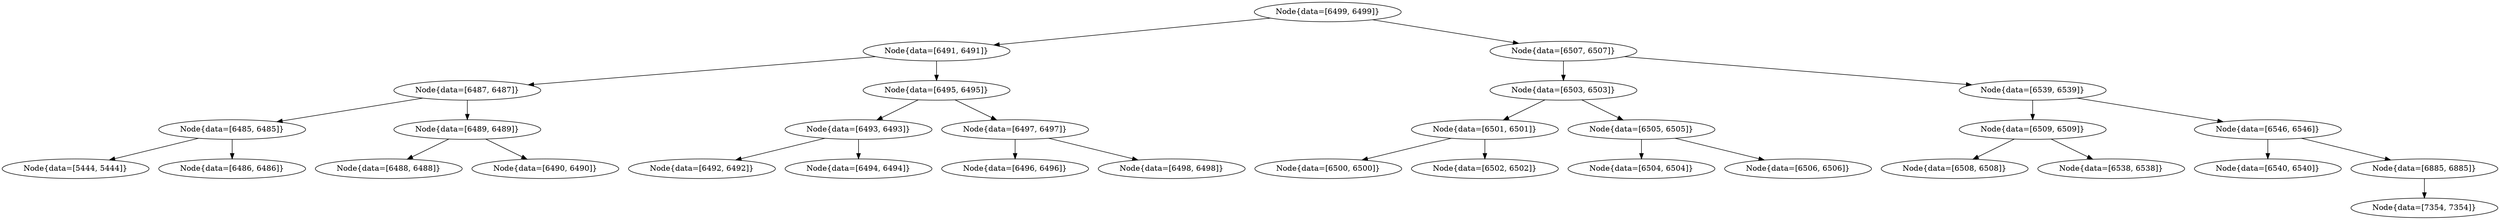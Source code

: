 digraph G{
249295488 [label="Node{data=[6499, 6499]}"]
249295488 -> 934575584
934575584 [label="Node{data=[6491, 6491]}"]
934575584 -> 773178299
773178299 [label="Node{data=[6487, 6487]}"]
773178299 -> 521464773
521464773 [label="Node{data=[6485, 6485]}"]
521464773 -> 1317688661
1317688661 [label="Node{data=[5444, 5444]}"]
521464773 -> 1522887193
1522887193 [label="Node{data=[6486, 6486]}"]
773178299 -> 1523409633
1523409633 [label="Node{data=[6489, 6489]}"]
1523409633 -> 1648357566
1648357566 [label="Node{data=[6488, 6488]}"]
1523409633 -> 2122522961
2122522961 [label="Node{data=[6490, 6490]}"]
934575584 -> 266799418
266799418 [label="Node{data=[6495, 6495]}"]
266799418 -> 1049409613
1049409613 [label="Node{data=[6493, 6493]}"]
1049409613 -> 598414626
598414626 [label="Node{data=[6492, 6492]}"]
1049409613 -> 1153773999
1153773999 [label="Node{data=[6494, 6494]}"]
266799418 -> 1935433428
1935433428 [label="Node{data=[6497, 6497]}"]
1935433428 -> 684318242
684318242 [label="Node{data=[6496, 6496]}"]
1935433428 -> 1404099612
1404099612 [label="Node{data=[6498, 6498]}"]
249295488 -> 1041618828
1041618828 [label="Node{data=[6507, 6507]}"]
1041618828 -> 799970404
799970404 [label="Node{data=[6503, 6503]}"]
799970404 -> 1240495997
1240495997 [label="Node{data=[6501, 6501]}"]
1240495997 -> 477430371
477430371 [label="Node{data=[6500, 6500]}"]
1240495997 -> 214704086
214704086 [label="Node{data=[6502, 6502]}"]
799970404 -> 1461364639
1461364639 [label="Node{data=[6505, 6505]}"]
1461364639 -> 488335774
488335774 [label="Node{data=[6504, 6504]}"]
1461364639 -> 701040196
701040196 [label="Node{data=[6506, 6506]}"]
1041618828 -> 1167564292
1167564292 [label="Node{data=[6539, 6539]}"]
1167564292 -> 1202974582
1202974582 [label="Node{data=[6509, 6509]}"]
1202974582 -> 27404679
27404679 [label="Node{data=[6508, 6508]}"]
1202974582 -> 1614345425
1614345425 [label="Node{data=[6538, 6538]}"]
1167564292 -> 430317932
430317932 [label="Node{data=[6546, 6546]}"]
430317932 -> 1102488945
1102488945 [label="Node{data=[6540, 6540]}"]
430317932 -> 1363694289
1363694289 [label="Node{data=[6885, 6885]}"]
1363694289 -> 1987164757
1987164757 [label="Node{data=[7354, 7354]}"]
}